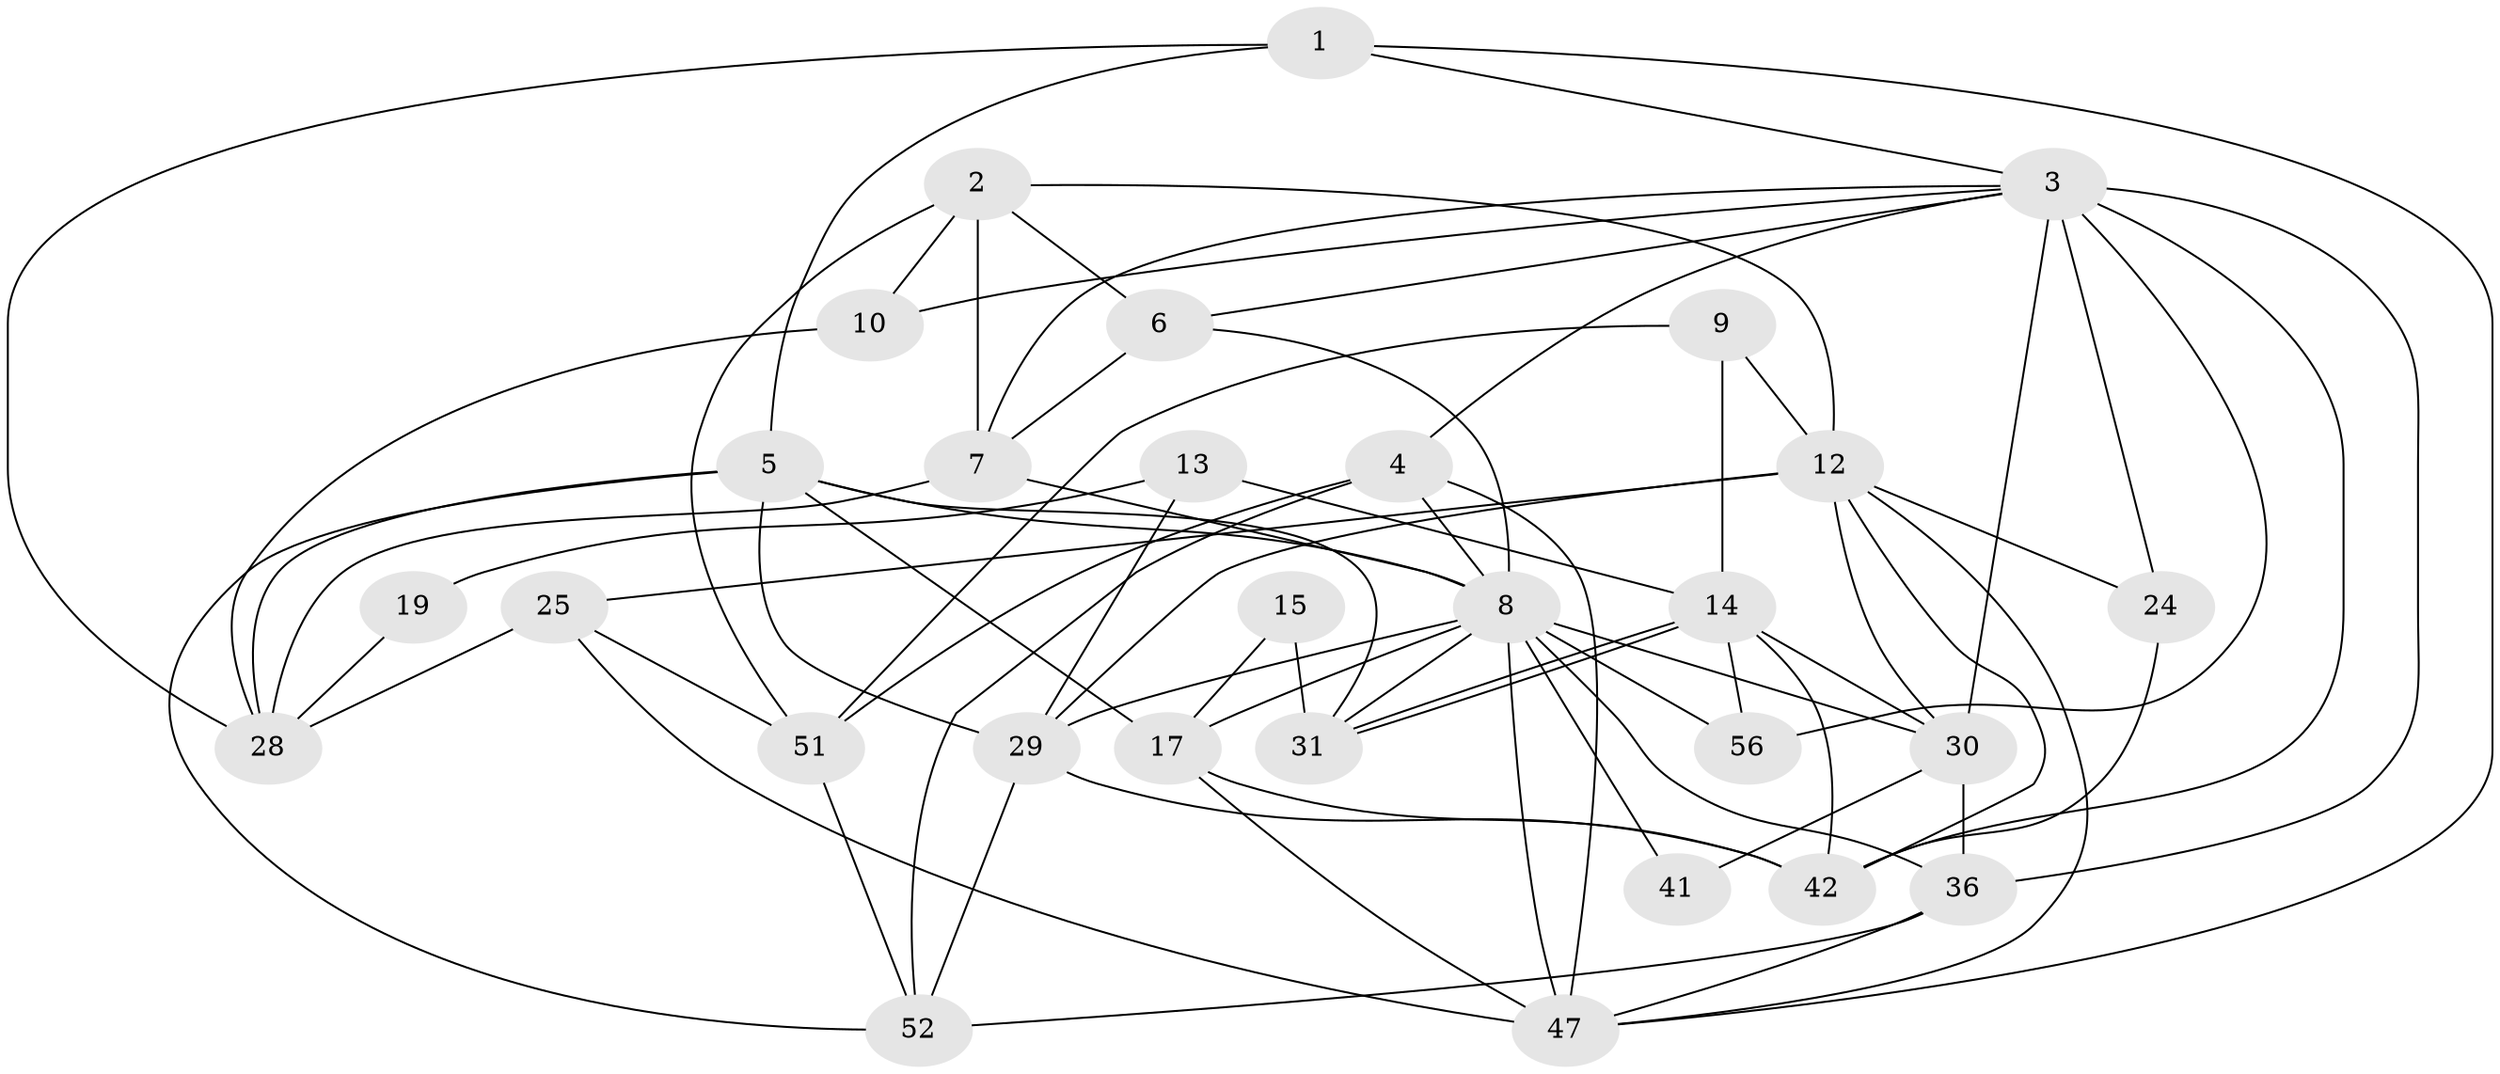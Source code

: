 // original degree distribution, {4: 0.27586206896551724, 2: 0.1206896551724138, 9: 0.017241379310344827, 5: 0.29310344827586204, 3: 0.2413793103448276, 6: 0.05172413793103448}
// Generated by graph-tools (version 1.1) at 2025/54/03/05/25 16:54:47]
// undirected, 29 vertices, 74 edges
graph export_dot {
graph [start="1"]
  node [color=gray90,style=filled];
  1;
  2 [super="+26"];
  3 [super="+54+23"];
  4;
  5 [super="+16"];
  6 [super="+34"];
  7 [super="+37+11"];
  8 [super="+32+39+46+20"];
  9 [super="+22+50"];
  10;
  12 [super="+48+43"];
  13;
  14 [super="+27"];
  15;
  17 [super="+45"];
  19;
  24 [super="+40"];
  25 [super="+38"];
  28 [super="+58"];
  29 [super="+35"];
  30 [super="+57"];
  31 [super="+55"];
  36;
  41;
  42 [super="+44"];
  47 [super="+49"];
  51;
  52 [super="+53"];
  56;
  1 -- 3;
  1 -- 5;
  1 -- 47;
  1 -- 28;
  2 -- 12;
  2 -- 51;
  2 -- 10;
  2 -- 6;
  2 -- 7;
  3 -- 4;
  3 -- 6;
  3 -- 10;
  3 -- 30 [weight=2];
  3 -- 56;
  3 -- 42 [weight=2];
  3 -- 36;
  3 -- 24 [weight=2];
  3 -- 7;
  4 -- 51;
  4 -- 52;
  4 -- 8;
  4 -- 47;
  5 -- 17;
  5 -- 8;
  5 -- 52;
  5 -- 28;
  5 -- 29;
  5 -- 31;
  6 -- 7 [weight=2];
  6 -- 8;
  7 -- 8 [weight=2];
  7 -- 28;
  8 -- 47 [weight=2];
  8 -- 36;
  8 -- 29;
  8 -- 31;
  8 -- 17;
  8 -- 41;
  8 -- 56;
  8 -- 30;
  9 -- 12 [weight=2];
  9 -- 51;
  9 -- 14;
  10 -- 28;
  12 -- 47 [weight=2];
  12 -- 24;
  12 -- 25;
  12 -- 42;
  12 -- 30;
  12 -- 29;
  13 -- 29;
  13 -- 19;
  13 -- 14;
  14 -- 31;
  14 -- 31;
  14 -- 56;
  14 -- 42;
  14 -- 30;
  15 -- 17;
  15 -- 31;
  17 -- 42;
  17 -- 47;
  19 -- 28;
  24 -- 42;
  25 -- 47;
  25 -- 51;
  25 -- 28;
  29 -- 42 [weight=2];
  29 -- 52;
  30 -- 36;
  30 -- 41;
  36 -- 47;
  36 -- 52;
  51 -- 52;
}
